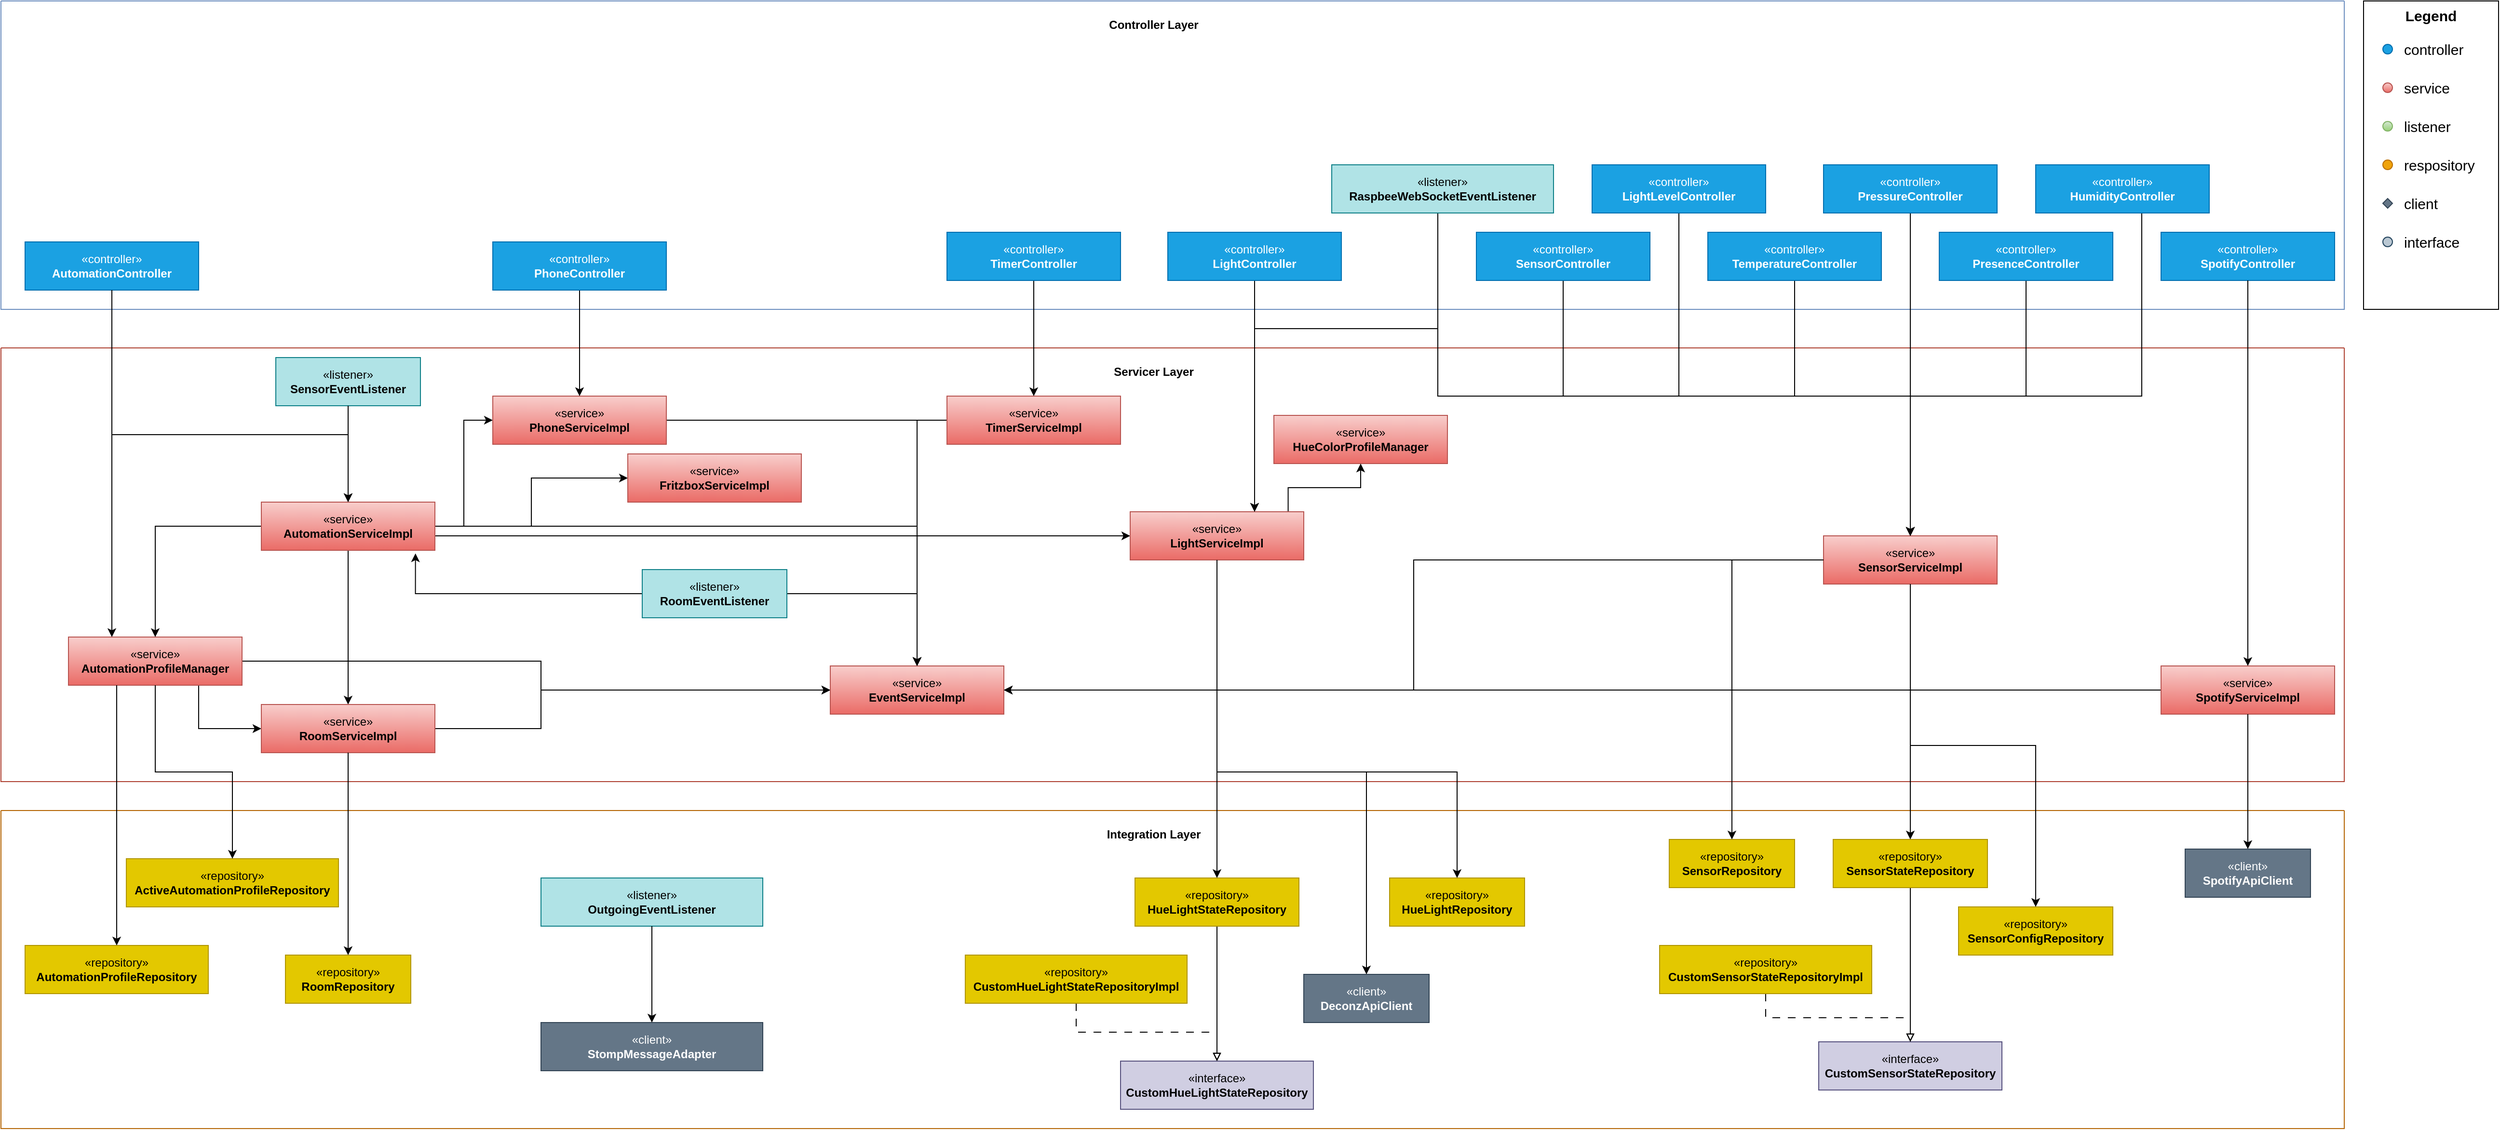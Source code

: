 <mxfile version="27.0.8">
  <diagram name="Seite-1" id="5CU7-ElbSWRXbxw236bT">
    <mxGraphModel dx="2742" dy="1455" grid="1" gridSize="10" guides="1" tooltips="1" connect="1" arrows="1" fold="1" page="1" pageScale="1" pageWidth="827" pageHeight="1169" math="0" shadow="0">
      <root>
        <mxCell id="0" />
        <mxCell id="1" parent="0" />
        <mxCell id="-B-z06DFlxI5KMjTxw7x-1" value="" style="swimlane;startSize=0;fillColor=#dae8fc;gradientColor=#7ea6e0;strokeColor=#6c8ebf;container=0;" parent="1" vertex="1">
          <mxGeometry x="80" y="30" width="2430" height="320" as="geometry" />
        </mxCell>
        <mxCell id="-B-z06DFlxI5KMjTxw7x-7" value="«controller»&lt;br&gt;&lt;b&gt;SpotifyController&lt;/b&gt;" style="html=1;whiteSpace=wrap;fillColor=#1ba1e2;fontColor=#ffffff;strokeColor=#006EAF;" parent="-B-z06DFlxI5KMjTxw7x-1" vertex="1">
          <mxGeometry x="2240" y="240" width="180" height="50" as="geometry" />
        </mxCell>
        <mxCell id="-B-z06DFlxI5KMjTxw7x-4" value="«controller»&lt;br&gt;&lt;b&gt;AutomationController&lt;/b&gt;" style="html=1;whiteSpace=wrap;fillColor=#1ba1e2;fontColor=#ffffff;strokeColor=#006EAF;" parent="-B-z06DFlxI5KMjTxw7x-1" vertex="1">
          <mxGeometry x="25" y="250" width="180" height="50" as="geometry" />
        </mxCell>
        <mxCell id="-B-z06DFlxI5KMjTxw7x-15" value="" style="swimlane;startSize=0;fillColor=#fad9d5;strokeColor=#ae4132;" parent="1" vertex="1">
          <mxGeometry x="80" y="390" width="2430" height="450" as="geometry" />
        </mxCell>
        <mxCell id="-B-z06DFlxI5KMjTxw7x-16" value="Servicer Layer" style="text;html=1;align=center;verticalAlign=middle;resizable=0;points=[];autosize=1;strokeColor=none;fillColor=none;fontStyle=1" parent="-B-z06DFlxI5KMjTxw7x-15" vertex="1">
          <mxGeometry x="1145" y="10" width="100" height="30" as="geometry" />
        </mxCell>
        <mxCell id="-B-z06DFlxI5KMjTxw7x-73" style="edgeStyle=orthogonalEdgeStyle;rounded=0;orthogonalLoop=1;jettySize=auto;html=1;" parent="-B-z06DFlxI5KMjTxw7x-15" source="-B-z06DFlxI5KMjTxw7x-26" edge="1">
          <mxGeometry relative="1" as="geometry">
            <mxPoint x="860" y="355" as="targetPoint" />
            <Array as="points">
              <mxPoint x="560" y="325" />
              <mxPoint x="560" y="355" />
            </Array>
          </mxGeometry>
        </mxCell>
        <mxCell id="-B-z06DFlxI5KMjTxw7x-74" style="edgeStyle=orthogonalEdgeStyle;rounded=0;orthogonalLoop=1;jettySize=auto;html=1;entryX=0;entryY=0.5;entryDx=0;entryDy=0;exitX=0.75;exitY=1;exitDx=0;exitDy=0;" parent="-B-z06DFlxI5KMjTxw7x-15" source="-B-z06DFlxI5KMjTxw7x-26" target="-B-z06DFlxI5KMjTxw7x-33" edge="1">
          <mxGeometry relative="1" as="geometry" />
        </mxCell>
        <mxCell id="-B-z06DFlxI5KMjTxw7x-26" value="«service»&lt;br&gt;&lt;b&gt;AutomationProfileManager&lt;/b&gt;" style="html=1;whiteSpace=wrap;fillColor=#f8cecc;strokeColor=#b85450;gradientColor=#ea6b66;" parent="-B-z06DFlxI5KMjTxw7x-15" vertex="1">
          <mxGeometry x="70" y="300" width="180" height="50" as="geometry" />
        </mxCell>
        <mxCell id="-B-z06DFlxI5KMjTxw7x-75" style="edgeStyle=orthogonalEdgeStyle;rounded=0;orthogonalLoop=1;jettySize=auto;html=1;exitX=1;exitY=0.75;exitDx=0;exitDy=0;" parent="-B-z06DFlxI5KMjTxw7x-15" source="-B-z06DFlxI5KMjTxw7x-27" target="-B-z06DFlxI5KMjTxw7x-31" edge="1">
          <mxGeometry relative="1" as="geometry">
            <Array as="points">
              <mxPoint x="450" y="195" />
            </Array>
          </mxGeometry>
        </mxCell>
        <mxCell id="-B-z06DFlxI5KMjTxw7x-78" style="edgeStyle=orthogonalEdgeStyle;rounded=0;orthogonalLoop=1;jettySize=auto;html=1;" parent="-B-z06DFlxI5KMjTxw7x-15" source="-B-z06DFlxI5KMjTxw7x-27" target="-B-z06DFlxI5KMjTxw7x-28" edge="1">
          <mxGeometry relative="1" as="geometry" />
        </mxCell>
        <mxCell id="-B-z06DFlxI5KMjTxw7x-79" style="edgeStyle=orthogonalEdgeStyle;rounded=0;orthogonalLoop=1;jettySize=auto;html=1;entryX=0;entryY=0.5;entryDx=0;entryDy=0;" parent="-B-z06DFlxI5KMjTxw7x-15" source="-B-z06DFlxI5KMjTxw7x-27" target="-B-z06DFlxI5KMjTxw7x-32" edge="1">
          <mxGeometry relative="1" as="geometry" />
        </mxCell>
        <mxCell id="-B-z06DFlxI5KMjTxw7x-80" style="edgeStyle=orthogonalEdgeStyle;rounded=0;orthogonalLoop=1;jettySize=auto;html=1;" parent="-B-z06DFlxI5KMjTxw7x-15" source="-B-z06DFlxI5KMjTxw7x-27" target="-B-z06DFlxI5KMjTxw7x-29" edge="1">
          <mxGeometry relative="1" as="geometry" />
        </mxCell>
        <mxCell id="-B-z06DFlxI5KMjTxw7x-123" style="edgeStyle=orthogonalEdgeStyle;rounded=0;orthogonalLoop=1;jettySize=auto;html=1;" parent="-B-z06DFlxI5KMjTxw7x-15" source="-B-z06DFlxI5KMjTxw7x-27" target="-B-z06DFlxI5KMjTxw7x-26" edge="1">
          <mxGeometry relative="1" as="geometry" />
        </mxCell>
        <mxCell id="-B-z06DFlxI5KMjTxw7x-136" style="edgeStyle=orthogonalEdgeStyle;rounded=0;orthogonalLoop=1;jettySize=auto;html=1;entryX=0.5;entryY=0;entryDx=0;entryDy=0;" parent="-B-z06DFlxI5KMjTxw7x-15" source="-B-z06DFlxI5KMjTxw7x-27" target="-B-z06DFlxI5KMjTxw7x-33" edge="1">
          <mxGeometry relative="1" as="geometry" />
        </mxCell>
        <mxCell id="-B-z06DFlxI5KMjTxw7x-27" value="«service»&lt;br&gt;&lt;b&gt;AutomationServiceImpl&lt;/b&gt;" style="html=1;whiteSpace=wrap;fillColor=#f8cecc;strokeColor=#b85450;gradientColor=#ea6b66;" parent="-B-z06DFlxI5KMjTxw7x-15" vertex="1">
          <mxGeometry x="270" y="160" width="180" height="50" as="geometry" />
        </mxCell>
        <mxCell id="-B-z06DFlxI5KMjTxw7x-28" value="«service»&lt;br&gt;&lt;b&gt;EventServiceImpl&lt;/b&gt;" style="html=1;whiteSpace=wrap;fillColor=#f8cecc;strokeColor=#b85450;gradientColor=#ea6b66;" parent="-B-z06DFlxI5KMjTxw7x-15" vertex="1">
          <mxGeometry x="860" y="330" width="180" height="50" as="geometry" />
        </mxCell>
        <mxCell id="-B-z06DFlxI5KMjTxw7x-29" value="«service»&lt;br&gt;&lt;b&gt;FritzboxServiceImpl&lt;/b&gt;" style="html=1;whiteSpace=wrap;fillColor=#f8cecc;strokeColor=#b85450;gradientColor=#ea6b66;" parent="-B-z06DFlxI5KMjTxw7x-15" vertex="1">
          <mxGeometry x="650" y="110" width="180" height="50" as="geometry" />
        </mxCell>
        <mxCell id="-B-z06DFlxI5KMjTxw7x-30" value="«service»&lt;br&gt;&lt;b&gt;HueColorProfileManager&lt;/b&gt;" style="html=1;whiteSpace=wrap;fillColor=#f8cecc;strokeColor=#b85450;gradientColor=#ea6b66;" parent="-B-z06DFlxI5KMjTxw7x-15" vertex="1">
          <mxGeometry x="1320" y="70" width="180" height="50" as="geometry" />
        </mxCell>
        <mxCell id="-B-z06DFlxI5KMjTxw7x-83" style="edgeStyle=orthogonalEdgeStyle;rounded=0;orthogonalLoop=1;jettySize=auto;html=1;exitX=0.91;exitY=0.042;exitDx=0;exitDy=0;exitPerimeter=0;" parent="-B-z06DFlxI5KMjTxw7x-15" source="-B-z06DFlxI5KMjTxw7x-31" target="-B-z06DFlxI5KMjTxw7x-30" edge="1">
          <mxGeometry relative="1" as="geometry" />
        </mxCell>
        <mxCell id="-B-z06DFlxI5KMjTxw7x-31" value="«service»&lt;br&gt;&lt;b&gt;LightServiceImpl&lt;/b&gt;" style="html=1;whiteSpace=wrap;fillColor=#f8cecc;strokeColor=#b85450;gradientColor=#ea6b66;" parent="-B-z06DFlxI5KMjTxw7x-15" vertex="1">
          <mxGeometry x="1171" y="170" width="180" height="50" as="geometry" />
        </mxCell>
        <mxCell id="-B-z06DFlxI5KMjTxw7x-127" style="edgeStyle=orthogonalEdgeStyle;rounded=0;orthogonalLoop=1;jettySize=auto;html=1;" parent="-B-z06DFlxI5KMjTxw7x-15" source="-B-z06DFlxI5KMjTxw7x-32" target="-B-z06DFlxI5KMjTxw7x-28" edge="1">
          <mxGeometry relative="1" as="geometry" />
        </mxCell>
        <mxCell id="-B-z06DFlxI5KMjTxw7x-32" value="«service»&lt;br&gt;&lt;b&gt;PhoneServiceImpl&lt;/b&gt;" style="html=1;whiteSpace=wrap;fillColor=#f8cecc;strokeColor=#b85450;gradientColor=#ea6b66;" parent="-B-z06DFlxI5KMjTxw7x-15" vertex="1">
          <mxGeometry x="510" y="50" width="180" height="50" as="geometry" />
        </mxCell>
        <mxCell id="-B-z06DFlxI5KMjTxw7x-89" style="edgeStyle=orthogonalEdgeStyle;rounded=0;orthogonalLoop=1;jettySize=auto;html=1;entryX=0;entryY=0.5;entryDx=0;entryDy=0;" parent="-B-z06DFlxI5KMjTxw7x-15" source="-B-z06DFlxI5KMjTxw7x-33" target="-B-z06DFlxI5KMjTxw7x-28" edge="1">
          <mxGeometry relative="1" as="geometry">
            <Array as="points">
              <mxPoint x="560" y="395" />
              <mxPoint x="560" y="355" />
            </Array>
          </mxGeometry>
        </mxCell>
        <mxCell id="-B-z06DFlxI5KMjTxw7x-33" value="«service»&lt;br&gt;&lt;b&gt;RoomServiceImpl&lt;/b&gt;" style="html=1;whiteSpace=wrap;fillColor=#f8cecc;strokeColor=#b85450;gradientColor=#ea6b66;" parent="-B-z06DFlxI5KMjTxw7x-15" vertex="1">
          <mxGeometry x="270" y="370" width="180" height="50" as="geometry" />
        </mxCell>
        <mxCell id="-B-z06DFlxI5KMjTxw7x-133" style="edgeStyle=orthogonalEdgeStyle;rounded=0;orthogonalLoop=1;jettySize=auto;html=1;entryX=1;entryY=0.5;entryDx=0;entryDy=0;" parent="-B-z06DFlxI5KMjTxw7x-15" source="-B-z06DFlxI5KMjTxw7x-34" target="-B-z06DFlxI5KMjTxw7x-28" edge="1">
          <mxGeometry relative="1" as="geometry" />
        </mxCell>
        <mxCell id="-B-z06DFlxI5KMjTxw7x-34" value="«service»&lt;br&gt;&lt;b&gt;SensorServiceImpl&lt;/b&gt;" style="html=1;whiteSpace=wrap;fillColor=#f8cecc;strokeColor=#b85450;gradientColor=#ea6b66;" parent="-B-z06DFlxI5KMjTxw7x-15" vertex="1">
          <mxGeometry x="1890" y="195" width="180" height="50" as="geometry" />
        </mxCell>
        <mxCell id="-B-z06DFlxI5KMjTxw7x-96" style="edgeStyle=orthogonalEdgeStyle;rounded=0;orthogonalLoop=1;jettySize=auto;html=1;" parent="-B-z06DFlxI5KMjTxw7x-15" source="-B-z06DFlxI5KMjTxw7x-35" edge="1">
          <mxGeometry relative="1" as="geometry">
            <mxPoint x="1040" y="355" as="targetPoint" />
          </mxGeometry>
        </mxCell>
        <mxCell id="-B-z06DFlxI5KMjTxw7x-35" value="«service»&lt;br&gt;&lt;div&gt;&lt;b&gt;SpotifyServiceImpl&lt;/b&gt;&lt;/div&gt;" style="html=1;whiteSpace=wrap;fillColor=#f8cecc;strokeColor=#b85450;gradientColor=#ea6b66;" parent="-B-z06DFlxI5KMjTxw7x-15" vertex="1">
          <mxGeometry x="2240" y="330" width="180" height="50" as="geometry" />
        </mxCell>
        <mxCell id="-B-z06DFlxI5KMjTxw7x-131" style="edgeStyle=orthogonalEdgeStyle;rounded=0;orthogonalLoop=1;jettySize=auto;html=1;exitX=0;exitY=0.5;exitDx=0;exitDy=0;" parent="-B-z06DFlxI5KMjTxw7x-15" source="-B-z06DFlxI5KMjTxw7x-36" target="-B-z06DFlxI5KMjTxw7x-28" edge="1">
          <mxGeometry relative="1" as="geometry" />
        </mxCell>
        <mxCell id="-B-z06DFlxI5KMjTxw7x-36" value="«service»&lt;br&gt;&lt;div&gt;&lt;b&gt;TimerServiceImpl&lt;/b&gt;&lt;/div&gt;" style="html=1;whiteSpace=wrap;fillColor=#f8cecc;strokeColor=#b85450;gradientColor=#ea6b66;" parent="-B-z06DFlxI5KMjTxw7x-15" vertex="1">
          <mxGeometry x="981" y="50" width="180" height="50" as="geometry" />
        </mxCell>
        <mxCell id="-B-z06DFlxI5KMjTxw7x-99" value="" style="edgeStyle=orthogonalEdgeStyle;rounded=0;orthogonalLoop=1;jettySize=auto;html=1;entryX=0.888;entryY=1.064;entryDx=0;entryDy=0;entryPerimeter=0;" parent="-B-z06DFlxI5KMjTxw7x-15" source="-B-z06DFlxI5KMjTxw7x-98" target="-B-z06DFlxI5KMjTxw7x-27" edge="1">
          <mxGeometry relative="1" as="geometry" />
        </mxCell>
        <mxCell id="-B-z06DFlxI5KMjTxw7x-100" value="«listener»&lt;br&gt;&lt;b&gt;SensorEventListener&lt;/b&gt;" style="html=1;whiteSpace=wrap;fillColor=#b0e3e6;strokeColor=#0e8088;" parent="-B-z06DFlxI5KMjTxw7x-15" vertex="1">
          <mxGeometry x="285" y="10" width="150" height="50" as="geometry" />
        </mxCell>
        <mxCell id="-B-z06DFlxI5KMjTxw7x-101" value="" style="edgeStyle=orthogonalEdgeStyle;rounded=0;orthogonalLoop=1;jettySize=auto;html=1;" parent="-B-z06DFlxI5KMjTxw7x-15" source="-B-z06DFlxI5KMjTxw7x-100" target="-B-z06DFlxI5KMjTxw7x-27" edge="1">
          <mxGeometry relative="1" as="geometry" />
        </mxCell>
        <mxCell id="-B-z06DFlxI5KMjTxw7x-130" style="edgeStyle=orthogonalEdgeStyle;rounded=0;orthogonalLoop=1;jettySize=auto;html=1;" parent="-B-z06DFlxI5KMjTxw7x-15" source="-B-z06DFlxI5KMjTxw7x-98" target="-B-z06DFlxI5KMjTxw7x-28" edge="1">
          <mxGeometry relative="1" as="geometry" />
        </mxCell>
        <mxCell id="-B-z06DFlxI5KMjTxw7x-98" value="«listener»&lt;br&gt;&lt;b&gt;RoomEventListener&lt;/b&gt;" style="html=1;whiteSpace=wrap;fillColor=#b0e3e6;strokeColor=#0e8088;" parent="-B-z06DFlxI5KMjTxw7x-15" vertex="1">
          <mxGeometry x="665" y="230" width="150" height="50" as="geometry" />
        </mxCell>
        <mxCell id="-B-z06DFlxI5KMjTxw7x-38" value="" style="swimlane;startSize=0;fillColor=#fad7ac;strokeColor=#b46504;" parent="1" vertex="1">
          <mxGeometry x="80" y="870" width="2430" height="330" as="geometry" />
        </mxCell>
        <mxCell id="-B-z06DFlxI5KMjTxw7x-39" value="Integration Layer" style="text;html=1;align=center;verticalAlign=middle;resizable=0;points=[];autosize=1;strokeColor=none;fillColor=none;fontStyle=1" parent="-B-z06DFlxI5KMjTxw7x-38" vertex="1">
          <mxGeometry x="1140" y="10" width="110" height="30" as="geometry" />
        </mxCell>
        <mxCell id="-B-z06DFlxI5KMjTxw7x-40" value="«interface»&lt;br&gt;&lt;b&gt;CustomSensorStateRepository&lt;/b&gt;" style="html=1;whiteSpace=wrap;fillColor=#d0cee2;strokeColor=#56517e;" parent="-B-z06DFlxI5KMjTxw7x-38" vertex="1">
          <mxGeometry x="1885" y="240" width="190" height="50" as="geometry" />
        </mxCell>
        <mxCell id="-B-z06DFlxI5KMjTxw7x-52" value="«interface»&lt;br&gt;&lt;b&gt;CustomHueLightStateRepository&lt;/b&gt;" style="html=1;whiteSpace=wrap;fillColor=#d0cee2;strokeColor=#56517e;" parent="-B-z06DFlxI5KMjTxw7x-38" vertex="1">
          <mxGeometry x="1161" y="260" width="200" height="50" as="geometry" />
        </mxCell>
        <mxCell id="-B-z06DFlxI5KMjTxw7x-65" style="edgeStyle=orthogonalEdgeStyle;rounded=0;orthogonalLoop=1;jettySize=auto;html=1;endArrow=block;endFill=0;dashed=1;dashPattern=8 8;" parent="-B-z06DFlxI5KMjTxw7x-38" source="-B-z06DFlxI5KMjTxw7x-53" target="-B-z06DFlxI5KMjTxw7x-52" edge="1">
          <mxGeometry relative="1" as="geometry" />
        </mxCell>
        <mxCell id="-B-z06DFlxI5KMjTxw7x-53" value="«repository»&lt;br&gt;&lt;b&gt;CustomHueLightStateRepositoryImpl&lt;/b&gt;" style="html=1;whiteSpace=wrap;fillColor=#e3c800;strokeColor=#B09500;fontColor=#000000;" parent="-B-z06DFlxI5KMjTxw7x-38" vertex="1">
          <mxGeometry x="1000" y="150" width="230" height="50" as="geometry" />
        </mxCell>
        <mxCell id="-B-z06DFlxI5KMjTxw7x-54" value="«repository»&lt;br&gt;&lt;b&gt;RoomRepository&lt;/b&gt;" style="html=1;whiteSpace=wrap;fillColor=#e3c800;strokeColor=#B09500;fontColor=#000000;" parent="-B-z06DFlxI5KMjTxw7x-38" vertex="1">
          <mxGeometry x="295" y="150" width="130" height="50" as="geometry" />
        </mxCell>
        <mxCell id="-B-z06DFlxI5KMjTxw7x-55" value="«repository»&lt;br&gt;&lt;b&gt;HueLightRepository&lt;/b&gt;" style="html=1;whiteSpace=wrap;fillColor=#e3c800;strokeColor=#B09500;fontColor=#000000;" parent="-B-z06DFlxI5KMjTxw7x-38" vertex="1">
          <mxGeometry x="1440" y="70" width="140" height="50" as="geometry" />
        </mxCell>
        <mxCell id="-B-z06DFlxI5KMjTxw7x-68" value="" style="edgeStyle=orthogonalEdgeStyle;rounded=0;orthogonalLoop=1;jettySize=auto;html=1;endArrow=block;endFill=0;" parent="-B-z06DFlxI5KMjTxw7x-38" source="-B-z06DFlxI5KMjTxw7x-56" target="-B-z06DFlxI5KMjTxw7x-52" edge="1">
          <mxGeometry relative="1" as="geometry" />
        </mxCell>
        <mxCell id="-B-z06DFlxI5KMjTxw7x-56" value="«repository»&lt;br&gt;&lt;b&gt;HueLightStateRepository&lt;/b&gt;" style="html=1;whiteSpace=wrap;fillColor=#e3c800;strokeColor=#B09500;fontColor=#000000;" parent="-B-z06DFlxI5KMjTxw7x-38" vertex="1">
          <mxGeometry x="1176" y="70" width="170" height="50" as="geometry" />
        </mxCell>
        <mxCell id="-B-z06DFlxI5KMjTxw7x-67" value="" style="edgeStyle=orthogonalEdgeStyle;rounded=0;orthogonalLoop=1;jettySize=auto;html=1;endArrow=block;endFill=0;dashed=1;dashPattern=8 8;" parent="-B-z06DFlxI5KMjTxw7x-38" source="-B-z06DFlxI5KMjTxw7x-58" target="-B-z06DFlxI5KMjTxw7x-40" edge="1">
          <mxGeometry relative="1" as="geometry" />
        </mxCell>
        <mxCell id="-B-z06DFlxI5KMjTxw7x-58" value="«repository»&lt;br&gt;&lt;b&gt;CustomSensorStateRepositoryImpl&lt;/b&gt;" style="html=1;whiteSpace=wrap;fillColor=#e3c800;strokeColor=#B09500;fontColor=#000000;" parent="-B-z06DFlxI5KMjTxw7x-38" vertex="1">
          <mxGeometry x="1720" y="140" width="220" height="50" as="geometry" />
        </mxCell>
        <mxCell id="-B-z06DFlxI5KMjTxw7x-59" value="«repository»&lt;br&gt;&lt;div&gt;&lt;b&gt;ActiveAutomationProfileRepository&lt;/b&gt;&lt;/div&gt;" style="html=1;whiteSpace=wrap;fillColor=#e3c800;strokeColor=#B09500;fontColor=#000000;" parent="-B-z06DFlxI5KMjTxw7x-38" vertex="1">
          <mxGeometry x="130" y="50" width="220" height="50" as="geometry" />
        </mxCell>
        <mxCell id="-B-z06DFlxI5KMjTxw7x-60" value="«repository»&lt;br&gt;&lt;div&gt;&lt;b&gt;AutomationProfileRepository&lt;/b&gt;&lt;/div&gt;" style="html=1;whiteSpace=wrap;fillColor=#e3c800;strokeColor=#B09500;fontColor=#000000;" parent="-B-z06DFlxI5KMjTxw7x-38" vertex="1">
          <mxGeometry x="25" y="140" width="190" height="50" as="geometry" />
        </mxCell>
        <mxCell id="-B-z06DFlxI5KMjTxw7x-61" value="«repository»&lt;br&gt;&lt;div&gt;&lt;b&gt;SensorRepository&lt;/b&gt;&lt;/div&gt;" style="html=1;whiteSpace=wrap;fillColor=#e3c800;strokeColor=#B09500;fontColor=#000000;" parent="-B-z06DFlxI5KMjTxw7x-38" vertex="1">
          <mxGeometry x="1730" y="30" width="130" height="50" as="geometry" />
        </mxCell>
        <mxCell id="-B-z06DFlxI5KMjTxw7x-69" style="edgeStyle=orthogonalEdgeStyle;rounded=0;orthogonalLoop=1;jettySize=auto;html=1;endArrow=block;endFill=0;" parent="-B-z06DFlxI5KMjTxw7x-38" source="-B-z06DFlxI5KMjTxw7x-62" target="-B-z06DFlxI5KMjTxw7x-40" edge="1">
          <mxGeometry relative="1" as="geometry" />
        </mxCell>
        <mxCell id="-B-z06DFlxI5KMjTxw7x-62" value="«repository»&lt;br&gt;&lt;div&gt;&lt;b&gt;SensorStateRepository&lt;/b&gt;&lt;/div&gt;" style="html=1;whiteSpace=wrap;fillColor=#e3c800;strokeColor=#B09500;fontColor=#000000;" parent="-B-z06DFlxI5KMjTxw7x-38" vertex="1">
          <mxGeometry x="1900" y="30" width="160" height="50" as="geometry" />
        </mxCell>
        <mxCell id="-B-z06DFlxI5KMjTxw7x-64" value="«repository»&lt;br&gt;&lt;div&gt;&lt;b&gt;SensorConfigRepository&lt;/b&gt;&lt;/div&gt;" style="html=1;whiteSpace=wrap;fillColor=#e3c800;strokeColor=#B09500;fontColor=#000000;" parent="-B-z06DFlxI5KMjTxw7x-38" vertex="1">
          <mxGeometry x="2030" y="100" width="160" height="50" as="geometry" />
        </mxCell>
        <mxCell id="-B-z06DFlxI5KMjTxw7x-85" value="«client»&lt;br&gt;&lt;b&gt;DeconzApiClient&lt;/b&gt;" style="html=1;whiteSpace=wrap;fillColor=#647687;strokeColor=#314354;fontColor=#ffffff;" parent="-B-z06DFlxI5KMjTxw7x-38" vertex="1">
          <mxGeometry x="1351" y="170" width="130" height="50" as="geometry" />
        </mxCell>
        <mxCell id="-B-z06DFlxI5KMjTxw7x-94" value="«client»&lt;br&gt;&lt;b&gt;SpotifyApiClient&lt;/b&gt;" style="html=1;whiteSpace=wrap;fillColor=#647687;strokeColor=#314354;fontColor=#ffffff;" parent="-B-z06DFlxI5KMjTxw7x-38" vertex="1">
          <mxGeometry x="2265" y="40" width="130" height="50" as="geometry" />
        </mxCell>
        <mxCell id="-B-z06DFlxI5KMjTxw7x-104" value="«client»&lt;br&gt;&lt;b&gt;StompMessageAdapter&lt;/b&gt;" style="html=1;whiteSpace=wrap;fillColor=#647687;strokeColor=#314354;fontColor=#ffffff;" parent="-B-z06DFlxI5KMjTxw7x-38" vertex="1">
          <mxGeometry x="560" y="220" width="230" height="50" as="geometry" />
        </mxCell>
        <mxCell id="-B-z06DFlxI5KMjTxw7x-103" value="«listener»&lt;br&gt;&lt;b&gt;OutgoingEventListener&lt;/b&gt;" style="html=1;whiteSpace=wrap;fillColor=#b0e3e6;strokeColor=#0e8088;" parent="-B-z06DFlxI5KMjTxw7x-38" vertex="1">
          <mxGeometry x="560" y="70" width="230" height="50" as="geometry" />
        </mxCell>
        <mxCell id="-B-z06DFlxI5KMjTxw7x-105" value="" style="edgeStyle=orthogonalEdgeStyle;rounded=0;orthogonalLoop=1;jettySize=auto;html=1;" parent="-B-z06DFlxI5KMjTxw7x-38" source="-B-z06DFlxI5KMjTxw7x-103" target="-B-z06DFlxI5KMjTxw7x-104" edge="1">
          <mxGeometry relative="1" as="geometry" />
        </mxCell>
        <mxCell id="-B-z06DFlxI5KMjTxw7x-70" style="edgeStyle=orthogonalEdgeStyle;rounded=0;orthogonalLoop=1;jettySize=auto;html=1;" parent="1" source="-B-z06DFlxI5KMjTxw7x-26" target="-B-z06DFlxI5KMjTxw7x-59" edge="1">
          <mxGeometry relative="1" as="geometry" />
        </mxCell>
        <mxCell id="-B-z06DFlxI5KMjTxw7x-72" style="edgeStyle=orthogonalEdgeStyle;rounded=0;orthogonalLoop=1;jettySize=auto;html=1;entryX=0.5;entryY=0;entryDx=0;entryDy=0;" parent="1" source="-B-z06DFlxI5KMjTxw7x-26" target="-B-z06DFlxI5KMjTxw7x-60" edge="1">
          <mxGeometry relative="1" as="geometry">
            <Array as="points">
              <mxPoint x="200" y="810" />
              <mxPoint x="200" y="810" />
            </Array>
          </mxGeometry>
        </mxCell>
        <mxCell id="-B-z06DFlxI5KMjTxw7x-81" style="edgeStyle=orthogonalEdgeStyle;rounded=0;orthogonalLoop=1;jettySize=auto;html=1;entryX=0.5;entryY=0;entryDx=0;entryDy=0;" parent="1" source="-B-z06DFlxI5KMjTxw7x-31" target="-B-z06DFlxI5KMjTxw7x-56" edge="1">
          <mxGeometry relative="1" as="geometry" />
        </mxCell>
        <mxCell id="-B-z06DFlxI5KMjTxw7x-86" style="edgeStyle=orthogonalEdgeStyle;rounded=0;orthogonalLoop=1;jettySize=auto;html=1;" parent="1" source="-B-z06DFlxI5KMjTxw7x-31" target="-B-z06DFlxI5KMjTxw7x-85" edge="1">
          <mxGeometry relative="1" as="geometry">
            <Array as="points">
              <mxPoint x="1341" y="830" />
              <mxPoint x="1496" y="830" />
            </Array>
          </mxGeometry>
        </mxCell>
        <mxCell id="-B-z06DFlxI5KMjTxw7x-88" style="edgeStyle=orthogonalEdgeStyle;rounded=0;orthogonalLoop=1;jettySize=auto;html=1;" parent="1" source="-B-z06DFlxI5KMjTxw7x-33" target="-B-z06DFlxI5KMjTxw7x-54" edge="1">
          <mxGeometry relative="1" as="geometry" />
        </mxCell>
        <mxCell id="-B-z06DFlxI5KMjTxw7x-91" style="edgeStyle=orthogonalEdgeStyle;rounded=0;orthogonalLoop=1;jettySize=auto;html=1;" parent="1" source="-B-z06DFlxI5KMjTxw7x-34" target="-B-z06DFlxI5KMjTxw7x-64" edge="1">
          <mxGeometry relative="1" as="geometry" />
        </mxCell>
        <mxCell id="-B-z06DFlxI5KMjTxw7x-95" style="edgeStyle=orthogonalEdgeStyle;rounded=0;orthogonalLoop=1;jettySize=auto;html=1;entryX=0.5;entryY=0;entryDx=0;entryDy=0;" parent="1" source="-B-z06DFlxI5KMjTxw7x-35" target="-B-z06DFlxI5KMjTxw7x-94" edge="1">
          <mxGeometry relative="1" as="geometry" />
        </mxCell>
        <mxCell id="-B-z06DFlxI5KMjTxw7x-106" style="edgeStyle=orthogonalEdgeStyle;rounded=0;orthogonalLoop=1;jettySize=auto;html=1;" parent="1" source="-B-z06DFlxI5KMjTxw7x-102" target="-B-z06DFlxI5KMjTxw7x-34" edge="1">
          <mxGeometry relative="1" as="geometry">
            <Array as="points">
              <mxPoint x="1570" y="440" />
              <mxPoint x="2060" y="440" />
            </Array>
          </mxGeometry>
        </mxCell>
        <mxCell id="-B-z06DFlxI5KMjTxw7x-107" style="edgeStyle=orthogonalEdgeStyle;rounded=0;orthogonalLoop=1;jettySize=auto;html=1;" parent="1" source="-B-z06DFlxI5KMjTxw7x-102" target="-B-z06DFlxI5KMjTxw7x-31" edge="1">
          <mxGeometry relative="1" as="geometry">
            <Array as="points">
              <mxPoint x="1570" y="370" />
              <mxPoint x="1380" y="370" />
            </Array>
          </mxGeometry>
        </mxCell>
        <mxCell id="-B-z06DFlxI5KMjTxw7x-108" style="edgeStyle=orthogonalEdgeStyle;rounded=0;orthogonalLoop=1;jettySize=auto;html=1;entryX=0.25;entryY=0;entryDx=0;entryDy=0;" parent="1" source="-B-z06DFlxI5KMjTxw7x-4" target="-B-z06DFlxI5KMjTxw7x-26" edge="1">
          <mxGeometry relative="1" as="geometry" />
        </mxCell>
        <mxCell id="-B-z06DFlxI5KMjTxw7x-110" style="edgeStyle=orthogonalEdgeStyle;rounded=0;orthogonalLoop=1;jettySize=auto;html=1;" parent="1" source="-B-z06DFlxI5KMjTxw7x-6" target="-B-z06DFlxI5KMjTxw7x-32" edge="1">
          <mxGeometry relative="1" as="geometry" />
        </mxCell>
        <mxCell id="-B-z06DFlxI5KMjTxw7x-111" style="edgeStyle=orthogonalEdgeStyle;rounded=0;orthogonalLoop=1;jettySize=auto;html=1;" parent="1" source="-B-z06DFlxI5KMjTxw7x-7" target="-B-z06DFlxI5KMjTxw7x-35" edge="1">
          <mxGeometry relative="1" as="geometry" />
        </mxCell>
        <mxCell id="-B-z06DFlxI5KMjTxw7x-112" style="edgeStyle=orthogonalEdgeStyle;rounded=0;orthogonalLoop=1;jettySize=auto;html=1;" parent="1" source="-B-z06DFlxI5KMjTxw7x-8" target="-B-z06DFlxI5KMjTxw7x-36" edge="1">
          <mxGeometry relative="1" as="geometry" />
        </mxCell>
        <mxCell id="-B-z06DFlxI5KMjTxw7x-113" style="edgeStyle=orthogonalEdgeStyle;rounded=0;orthogonalLoop=1;jettySize=auto;html=1;" parent="1" target="-B-z06DFlxI5KMjTxw7x-34" edge="1">
          <mxGeometry relative="1" as="geometry">
            <Array as="points">
              <mxPoint x="2300" y="440" />
              <mxPoint x="2060" y="440" />
            </Array>
            <mxPoint x="2300" y="250" as="sourcePoint" />
          </mxGeometry>
        </mxCell>
        <mxCell id="-B-z06DFlxI5KMjTxw7x-115" style="edgeStyle=orthogonalEdgeStyle;rounded=0;orthogonalLoop=1;jettySize=auto;html=1;" parent="1" source="-B-z06DFlxI5KMjTxw7x-10" target="-B-z06DFlxI5KMjTxw7x-34" edge="1">
          <mxGeometry relative="1" as="geometry">
            <Array as="points">
              <mxPoint x="1820" y="440" />
              <mxPoint x="2060" y="440" />
            </Array>
          </mxGeometry>
        </mxCell>
        <mxCell id="-B-z06DFlxI5KMjTxw7x-118" style="edgeStyle=orthogonalEdgeStyle;rounded=0;orthogonalLoop=1;jettySize=auto;html=1;" parent="1" source="-B-z06DFlxI5KMjTxw7x-11" target="-B-z06DFlxI5KMjTxw7x-34" edge="1">
          <mxGeometry relative="1" as="geometry">
            <Array as="points">
              <mxPoint x="2180" y="440" />
              <mxPoint x="2060" y="440" />
            </Array>
          </mxGeometry>
        </mxCell>
        <mxCell id="-B-z06DFlxI5KMjTxw7x-119" style="edgeStyle=orthogonalEdgeStyle;rounded=0;orthogonalLoop=1;jettySize=auto;html=1;" parent="1" source="-B-z06DFlxI5KMjTxw7x-12" target="-B-z06DFlxI5KMjTxw7x-34" edge="1">
          <mxGeometry relative="1" as="geometry">
            <Array as="points">
              <mxPoint x="2060" y="510" />
              <mxPoint x="2060" y="510" />
            </Array>
          </mxGeometry>
        </mxCell>
        <mxCell id="-B-z06DFlxI5KMjTxw7x-121" style="edgeStyle=orthogonalEdgeStyle;rounded=0;orthogonalLoop=1;jettySize=auto;html=1;" parent="1" source="-B-z06DFlxI5KMjTxw7x-14" target="-B-z06DFlxI5KMjTxw7x-34" edge="1">
          <mxGeometry relative="1" as="geometry">
            <Array as="points">
              <mxPoint x="1940" y="440" />
              <mxPoint x="2060" y="440" />
            </Array>
          </mxGeometry>
        </mxCell>
        <mxCell id="-B-z06DFlxI5KMjTxw7x-128" style="edgeStyle=orthogonalEdgeStyle;rounded=0;orthogonalLoop=1;jettySize=auto;html=1;exitX=0.5;exitY=1;exitDx=0;exitDy=0;" parent="1" source="-B-z06DFlxI5KMjTxw7x-34" target="-B-z06DFlxI5KMjTxw7x-62" edge="1">
          <mxGeometry relative="1" as="geometry">
            <Array as="points">
              <mxPoint x="2060" y="730" />
              <mxPoint x="2060" y="730" />
            </Array>
          </mxGeometry>
        </mxCell>
        <mxCell id="-B-z06DFlxI5KMjTxw7x-129" style="edgeStyle=orthogonalEdgeStyle;rounded=0;orthogonalLoop=1;jettySize=auto;html=1;" parent="1" source="-B-z06DFlxI5KMjTxw7x-34" target="-B-z06DFlxI5KMjTxw7x-61" edge="1">
          <mxGeometry relative="1" as="geometry" />
        </mxCell>
        <mxCell id="-B-z06DFlxI5KMjTxw7x-134" style="edgeStyle=orthogonalEdgeStyle;rounded=0;orthogonalLoop=1;jettySize=auto;html=1;" parent="1" source="-B-z06DFlxI5KMjTxw7x-13" target="-B-z06DFlxI5KMjTxw7x-34" edge="1">
          <mxGeometry relative="1" as="geometry">
            <Array as="points">
              <mxPoint x="1700" y="440" />
              <mxPoint x="2060" y="440" />
            </Array>
          </mxGeometry>
        </mxCell>
        <mxCell id="-B-z06DFlxI5KMjTxw7x-6" value="«controller»&lt;br&gt;&lt;b&gt;PhoneController&lt;/b&gt;" style="html=1;whiteSpace=wrap;fillColor=#1ba1e2;fontColor=#ffffff;strokeColor=#006EAF;" parent="1" vertex="1">
          <mxGeometry x="590" y="280" width="180" height="50" as="geometry" />
        </mxCell>
        <mxCell id="-B-z06DFlxI5KMjTxw7x-135" style="edgeStyle=orthogonalEdgeStyle;rounded=0;orthogonalLoop=1;jettySize=auto;html=1;" parent="1" source="-B-z06DFlxI5KMjTxw7x-4" target="-B-z06DFlxI5KMjTxw7x-27" edge="1">
          <mxGeometry relative="1" as="geometry">
            <Array as="points">
              <mxPoint x="195" y="480" />
              <mxPoint x="440" y="480" />
            </Array>
          </mxGeometry>
        </mxCell>
        <mxCell id="-B-z06DFlxI5KMjTxw7x-139" style="edgeStyle=orthogonalEdgeStyle;rounded=0;orthogonalLoop=1;jettySize=auto;html=1;" parent="1" source="-B-z06DFlxI5KMjTxw7x-116" target="-B-z06DFlxI5KMjTxw7x-31" edge="1">
          <mxGeometry relative="1" as="geometry">
            <Array as="points">
              <mxPoint x="1380" y="510" />
              <mxPoint x="1380" y="510" />
            </Array>
          </mxGeometry>
        </mxCell>
        <mxCell id="-B-z06DFlxI5KMjTxw7x-140" style="edgeStyle=orthogonalEdgeStyle;rounded=0;orthogonalLoop=1;jettySize=auto;html=1;" parent="1" source="-B-z06DFlxI5KMjTxw7x-31" target="-B-z06DFlxI5KMjTxw7x-55" edge="1">
          <mxGeometry relative="1" as="geometry">
            <Array as="points">
              <mxPoint x="1341" y="830" />
              <mxPoint x="1590" y="830" />
            </Array>
          </mxGeometry>
        </mxCell>
        <mxCell id="-B-z06DFlxI5KMjTxw7x-163" value="" style="group" parent="1" vertex="1" connectable="0">
          <mxGeometry x="2530" y="30" width="140" height="320" as="geometry" />
        </mxCell>
        <mxCell id="-B-z06DFlxI5KMjTxw7x-142" value="" style="rounded=0;whiteSpace=wrap;html=1;" parent="-B-z06DFlxI5KMjTxw7x-163" vertex="1">
          <mxGeometry width="140" height="320" as="geometry" />
        </mxCell>
        <mxCell id="-B-z06DFlxI5KMjTxw7x-143" value="Legend" style="text;html=1;align=center;verticalAlign=middle;whiteSpace=wrap;rounded=0;fontStyle=1;fontSize=15;" parent="-B-z06DFlxI5KMjTxw7x-163" vertex="1">
          <mxGeometry x="40" width="60" height="30" as="geometry" />
        </mxCell>
        <mxCell id="-B-z06DFlxI5KMjTxw7x-144" value="" style="ellipse;whiteSpace=wrap;html=1;aspect=fixed;fillColor=#1ba1e2;fontColor=#ffffff;strokeColor=#006EAF;" parent="-B-z06DFlxI5KMjTxw7x-163" vertex="1">
          <mxGeometry x="20" y="45" width="10" height="10" as="geometry" />
        </mxCell>
        <mxCell id="-B-z06DFlxI5KMjTxw7x-145" value="controller" style="text;html=1;align=left;verticalAlign=middle;whiteSpace=wrap;rounded=0;fontSize=15;" parent="-B-z06DFlxI5KMjTxw7x-163" vertex="1">
          <mxGeometry x="40" y="35" width="60" height="30" as="geometry" />
        </mxCell>
        <mxCell id="-B-z06DFlxI5KMjTxw7x-146" value="" style="ellipse;whiteSpace=wrap;html=1;aspect=fixed;fillColor=#f8cecc;strokeColor=#b85450;gradientColor=#ea6b66;" parent="-B-z06DFlxI5KMjTxw7x-163" vertex="1">
          <mxGeometry x="20" y="85" width="10" height="10" as="geometry" />
        </mxCell>
        <mxCell id="-B-z06DFlxI5KMjTxw7x-147" value="service" style="text;html=1;align=left;verticalAlign=middle;whiteSpace=wrap;rounded=0;fontSize=15;" parent="-B-z06DFlxI5KMjTxw7x-163" vertex="1">
          <mxGeometry x="40" y="75" width="60" height="30" as="geometry" />
        </mxCell>
        <mxCell id="-B-z06DFlxI5KMjTxw7x-148" value="" style="ellipse;whiteSpace=wrap;html=1;aspect=fixed;fillColor=#d5e8d4;strokeColor=#82b366;gradientColor=#97d077;" parent="-B-z06DFlxI5KMjTxw7x-163" vertex="1">
          <mxGeometry x="20" y="125" width="10" height="10" as="geometry" />
        </mxCell>
        <mxCell id="-B-z06DFlxI5KMjTxw7x-149" value="listener" style="text;html=1;align=left;verticalAlign=middle;whiteSpace=wrap;rounded=0;fontSize=15;" parent="-B-z06DFlxI5KMjTxw7x-163" vertex="1">
          <mxGeometry x="40" y="115" width="60" height="30" as="geometry" />
        </mxCell>
        <mxCell id="-B-z06DFlxI5KMjTxw7x-150" value="" style="ellipse;whiteSpace=wrap;html=1;aspect=fixed;fillColor=#f0a30a;strokeColor=#BD7000;fontColor=#000000;" parent="-B-z06DFlxI5KMjTxw7x-163" vertex="1">
          <mxGeometry x="20" y="165" width="10" height="10" as="geometry" />
        </mxCell>
        <mxCell id="-B-z06DFlxI5KMjTxw7x-151" value="respository" style="text;html=1;align=left;verticalAlign=middle;whiteSpace=wrap;rounded=0;fontSize=15;" parent="-B-z06DFlxI5KMjTxw7x-163" vertex="1">
          <mxGeometry x="40" y="155" width="60" height="30" as="geometry" />
        </mxCell>
        <mxCell id="-B-z06DFlxI5KMjTxw7x-152" value="" style="rhombus;whiteSpace=wrap;html=1;fillColor=#647687;fontColor=#ffffff;strokeColor=#314354;" parent="-B-z06DFlxI5KMjTxw7x-163" vertex="1">
          <mxGeometry x="20" y="205" width="10" height="10" as="geometry" />
        </mxCell>
        <mxCell id="-B-z06DFlxI5KMjTxw7x-153" value="client" style="text;html=1;align=left;verticalAlign=middle;whiteSpace=wrap;rounded=0;fontSize=15;" parent="-B-z06DFlxI5KMjTxw7x-163" vertex="1">
          <mxGeometry x="40" y="195" width="60" height="30" as="geometry" />
        </mxCell>
        <mxCell id="-B-z06DFlxI5KMjTxw7x-154" value="" style="ellipse;whiteSpace=wrap;html=1;aspect=fixed;fillColor=#bac8d3;strokeColor=#23445d;" parent="-B-z06DFlxI5KMjTxw7x-163" vertex="1">
          <mxGeometry x="20" y="245" width="10" height="10" as="geometry" />
        </mxCell>
        <mxCell id="-B-z06DFlxI5KMjTxw7x-155" value="interface" style="text;html=1;align=left;verticalAlign=middle;whiteSpace=wrap;rounded=0;fontSize=15;" parent="-B-z06DFlxI5KMjTxw7x-163" vertex="1">
          <mxGeometry x="40" y="235" width="60" height="30" as="geometry" />
        </mxCell>
        <mxCell id="-B-z06DFlxI5KMjTxw7x-8" value="«controller»&lt;br&gt;&lt;b&gt;TimerController&lt;/b&gt;" style="html=1;whiteSpace=wrap;fillColor=#1ba1e2;fontColor=#ffffff;strokeColor=#006EAF;" parent="1" vertex="1">
          <mxGeometry x="1061" y="270" width="180" height="50" as="geometry" />
        </mxCell>
        <mxCell id="-B-z06DFlxI5KMjTxw7x-116" value="«controller»&lt;br&gt;&lt;b&gt;LightController&lt;/b&gt;" style="html=1;whiteSpace=wrap;fillColor=#1ba1e2;fontColor=#ffffff;strokeColor=#006EAF;" parent="1" vertex="1">
          <mxGeometry x="1290" y="270" width="180" height="50" as="geometry" />
        </mxCell>
        <mxCell id="-B-z06DFlxI5KMjTxw7x-3" value="Controller Layer" style="text;html=1;align=center;verticalAlign=middle;resizable=0;points=[];autosize=1;strokeColor=none;fillColor=none;fontStyle=1" parent="1" vertex="1">
          <mxGeometry x="1220" y="40" width="110" height="30" as="geometry" />
        </mxCell>
        <mxCell id="-B-z06DFlxI5KMjTxw7x-102" value="«listener»&lt;br&gt;&lt;b&gt;RaspbeeWebSocketEventListener&lt;/b&gt;" style="html=1;whiteSpace=wrap;fillColor=#b0e3e6;strokeColor=#0e8088;" parent="1" vertex="1">
          <mxGeometry x="1460" y="200" width="230" height="50" as="geometry" />
        </mxCell>
        <mxCell id="-B-z06DFlxI5KMjTxw7x-13" value="«controller»&lt;br&gt;&lt;b&gt;SensorController&lt;/b&gt;" style="html=1;whiteSpace=wrap;fillColor=#1ba1e2;fontColor=#ffffff;strokeColor=#006EAF;" parent="1" vertex="1">
          <mxGeometry x="1610" y="270" width="180" height="50" as="geometry" />
        </mxCell>
        <mxCell id="-B-z06DFlxI5KMjTxw7x-10" value="«controller»&lt;br&gt;&lt;b&gt;LightLevelController&lt;/b&gt;" style="html=1;whiteSpace=wrap;fillColor=#1ba1e2;fontColor=#ffffff;strokeColor=#006EAF;" parent="1" vertex="1">
          <mxGeometry x="1730" y="200" width="180" height="50" as="geometry" />
        </mxCell>
        <mxCell id="-B-z06DFlxI5KMjTxw7x-14" value="«controller»&lt;br&gt;&lt;b&gt;TemperatureController&lt;/b&gt;" style="html=1;whiteSpace=wrap;fillColor=#1ba1e2;fontColor=#ffffff;strokeColor=#006EAF;" parent="1" vertex="1">
          <mxGeometry x="1850" y="270" width="180" height="50" as="geometry" />
        </mxCell>
        <mxCell id="-B-z06DFlxI5KMjTxw7x-12" value="«controller»&lt;br&gt;&lt;b&gt;PressureController&lt;/b&gt;" style="html=1;whiteSpace=wrap;fillColor=#1ba1e2;fontColor=#ffffff;strokeColor=#006EAF;" parent="1" vertex="1">
          <mxGeometry x="1970" y="200" width="180" height="50" as="geometry" />
        </mxCell>
        <mxCell id="-B-z06DFlxI5KMjTxw7x-11" value="«controller»&lt;br&gt;&lt;b&gt;PresenceController&lt;/b&gt;" style="html=1;whiteSpace=wrap;fillColor=#1ba1e2;fontColor=#ffffff;strokeColor=#006EAF;" parent="1" vertex="1">
          <mxGeometry x="2090" y="270" width="180" height="50" as="geometry" />
        </mxCell>
        <mxCell id="-B-z06DFlxI5KMjTxw7x-9" value="«controller»&lt;br&gt;&lt;b&gt;HumidityController&lt;/b&gt;" style="html=1;whiteSpace=wrap;fillColor=#1ba1e2;fontColor=#ffffff;strokeColor=#006EAF;" parent="1" vertex="1">
          <mxGeometry x="2190" y="200" width="180" height="50" as="geometry" />
        </mxCell>
      </root>
    </mxGraphModel>
  </diagram>
</mxfile>
